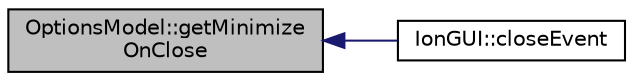 digraph "OptionsModel::getMinimizeOnClose"
{
  edge [fontname="Helvetica",fontsize="10",labelfontname="Helvetica",labelfontsize="10"];
  node [fontname="Helvetica",fontsize="10",shape=record];
  rankdir="LR";
  Node108 [label="OptionsModel::getMinimize\lOnClose",height=0.2,width=0.4,color="black", fillcolor="grey75", style="filled", fontcolor="black"];
  Node108 -> Node109 [dir="back",color="midnightblue",fontsize="10",style="solid",fontname="Helvetica"];
  Node109 [label="IonGUI::closeEvent",height=0.2,width=0.4,color="black", fillcolor="white", style="filled",URL="$dc/d0b/class_ion_g_u_i.html#ad7ce96c380f48f75a015726217e0f0fe"];
}
